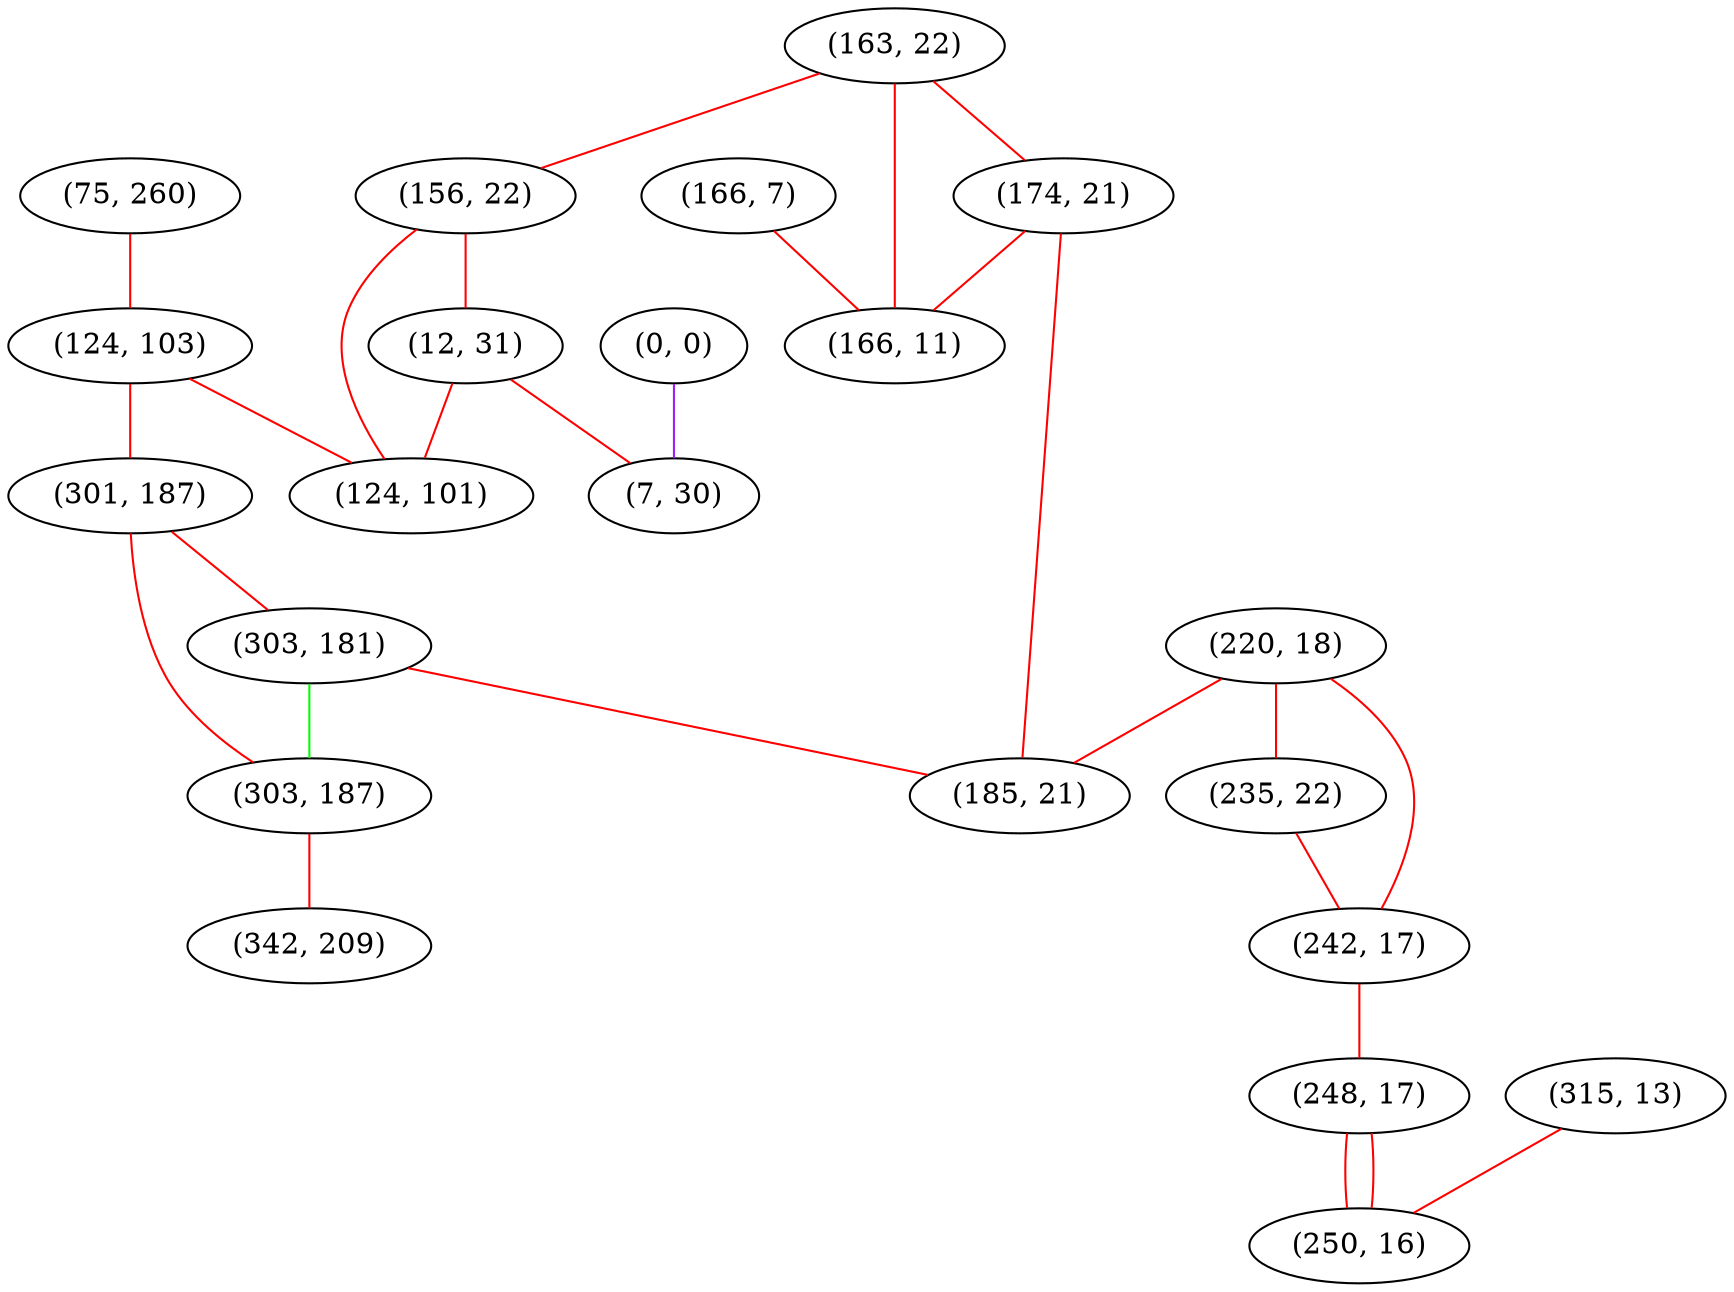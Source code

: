 graph "" {
"(75, 260)";
"(163, 22)";
"(220, 18)";
"(156, 22)";
"(235, 22)";
"(12, 31)";
"(174, 21)";
"(124, 103)";
"(301, 187)";
"(303, 181)";
"(242, 17)";
"(303, 187)";
"(0, 0)";
"(166, 7)";
"(342, 209)";
"(185, 21)";
"(124, 101)";
"(166, 11)";
"(315, 13)";
"(248, 17)";
"(7, 30)";
"(250, 16)";
"(75, 260)" -- "(124, 103)"  [color=red, key=0, weight=1];
"(163, 22)" -- "(166, 11)"  [color=red, key=0, weight=1];
"(163, 22)" -- "(156, 22)"  [color=red, key=0, weight=1];
"(163, 22)" -- "(174, 21)"  [color=red, key=0, weight=1];
"(220, 18)" -- "(185, 21)"  [color=red, key=0, weight=1];
"(220, 18)" -- "(242, 17)"  [color=red, key=0, weight=1];
"(220, 18)" -- "(235, 22)"  [color=red, key=0, weight=1];
"(156, 22)" -- "(124, 101)"  [color=red, key=0, weight=1];
"(156, 22)" -- "(12, 31)"  [color=red, key=0, weight=1];
"(235, 22)" -- "(242, 17)"  [color=red, key=0, weight=1];
"(12, 31)" -- "(124, 101)"  [color=red, key=0, weight=1];
"(12, 31)" -- "(7, 30)"  [color=red, key=0, weight=1];
"(174, 21)" -- "(166, 11)"  [color=red, key=0, weight=1];
"(174, 21)" -- "(185, 21)"  [color=red, key=0, weight=1];
"(124, 103)" -- "(124, 101)"  [color=red, key=0, weight=1];
"(124, 103)" -- "(301, 187)"  [color=red, key=0, weight=1];
"(301, 187)" -- "(303, 187)"  [color=red, key=0, weight=1];
"(301, 187)" -- "(303, 181)"  [color=red, key=0, weight=1];
"(303, 181)" -- "(303, 187)"  [color=green, key=0, weight=2];
"(303, 181)" -- "(185, 21)"  [color=red, key=0, weight=1];
"(242, 17)" -- "(248, 17)"  [color=red, key=0, weight=1];
"(303, 187)" -- "(342, 209)"  [color=red, key=0, weight=1];
"(0, 0)" -- "(7, 30)"  [color=purple, key=0, weight=4];
"(166, 7)" -- "(166, 11)"  [color=red, key=0, weight=1];
"(315, 13)" -- "(250, 16)"  [color=red, key=0, weight=1];
"(248, 17)" -- "(250, 16)"  [color=red, key=0, weight=1];
"(248, 17)" -- "(250, 16)"  [color=red, key=1, weight=1];
}
